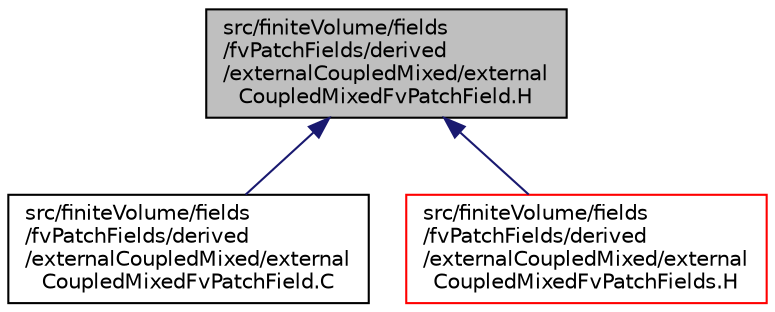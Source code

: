 digraph "src/finiteVolume/fields/fvPatchFields/derived/externalCoupledMixed/externalCoupledMixedFvPatchField.H"
{
  bgcolor="transparent";
  edge [fontname="Helvetica",fontsize="10",labelfontname="Helvetica",labelfontsize="10"];
  node [fontname="Helvetica",fontsize="10",shape=record];
  Node1 [label="src/finiteVolume/fields\l/fvPatchFields/derived\l/externalCoupledMixed/external\lCoupledMixedFvPatchField.H",height=0.2,width=0.4,color="black", fillcolor="grey75", style="filled", fontcolor="black"];
  Node1 -> Node2 [dir="back",color="midnightblue",fontsize="10",style="solid",fontname="Helvetica"];
  Node2 [label="src/finiteVolume/fields\l/fvPatchFields/derived\l/externalCoupledMixed/external\lCoupledMixedFvPatchField.C",height=0.2,width=0.4,color="black",URL="$a05293.html"];
  Node1 -> Node3 [dir="back",color="midnightblue",fontsize="10",style="solid",fontname="Helvetica"];
  Node3 [label="src/finiteVolume/fields\l/fvPatchFields/derived\l/externalCoupledMixed/external\lCoupledMixedFvPatchFields.H",height=0.2,width=0.4,color="red",URL="$a05296.html"];
}
